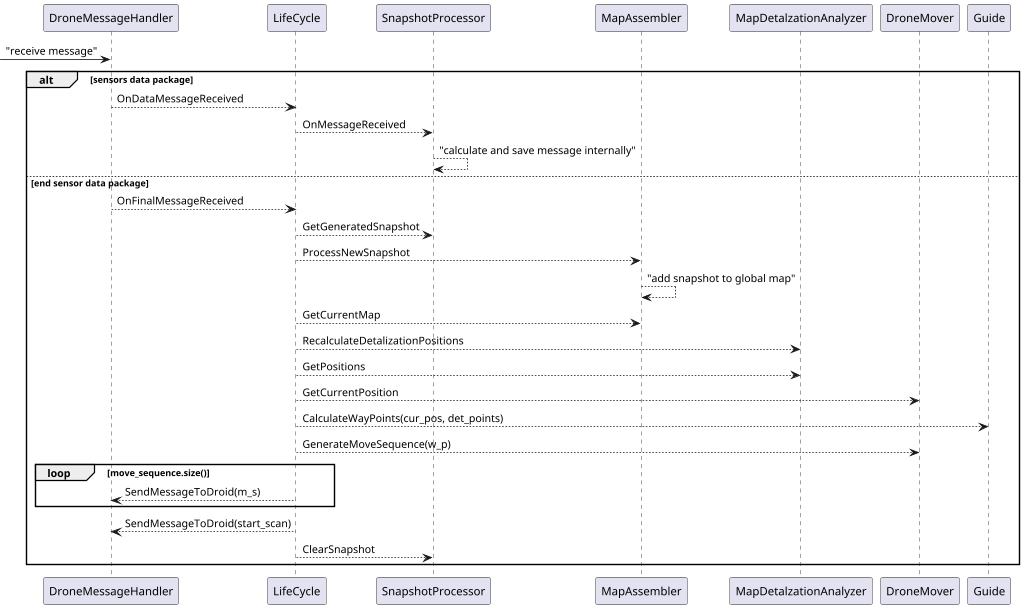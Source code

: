 @startuml
scale max 1024*768

[->DroneMessageHandler : "receive message"

alt sensors data package	
	DroneMessageHandler --> LifeCycle : OnDataMessageReceived
	LifeCycle --> SnapshotProcessor : OnMessageReceived
	SnapshotProcessor --> SnapshotProcessor : "calculate and save message internally"
else end sensor data package
	DroneMessageHandler --> LifeCycle : OnFinalMessageReceived
	LifeCycle --> SnapshotProcessor : GetGeneratedSnapshot

	LifeCycle --> MapAssembler : ProcessNewSnapshot
	MapAssembler --> MapAssembler : "add snapshot to global map"
	LifeCycle --> MapAssembler : GetCurrentMap

	LifeCycle --> MapDetalzationAnalyzer : RecalculateDetalizationPositions
	LifeCycle --> MapDetalzationAnalyzer : GetPositions

	LifeCycle --> DroneMover : GetCurrentPosition
	LifeCycle --> Guide : CalculateWayPoints(cur_pos, det_points)

	LifeCycle --> DroneMover : GenerateMoveSequence(w_p)

	loop move_sequence.size() 
		LifeCycle --> DroneMessageHandler : SendMessageToDroid(m_s)
	end

	LifeCycle --> DroneMessageHandler : SendMessageToDroid(start_scan)
	LifeCycle --> SnapshotProcessor : ClearSnapshot
end

@enduml
